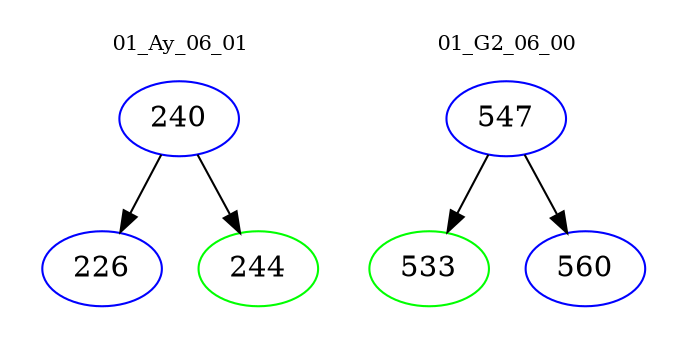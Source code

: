 digraph{
subgraph cluster_0 {
color = white
label = "01_Ay_06_01";
fontsize=10;
T0_240 [label="240", color="blue"]
T0_240 -> T0_226 [color="black"]
T0_226 [label="226", color="blue"]
T0_240 -> T0_244 [color="black"]
T0_244 [label="244", color="green"]
}
subgraph cluster_1 {
color = white
label = "01_G2_06_00";
fontsize=10;
T1_547 [label="547", color="blue"]
T1_547 -> T1_533 [color="black"]
T1_533 [label="533", color="green"]
T1_547 -> T1_560 [color="black"]
T1_560 [label="560", color="blue"]
}
}
